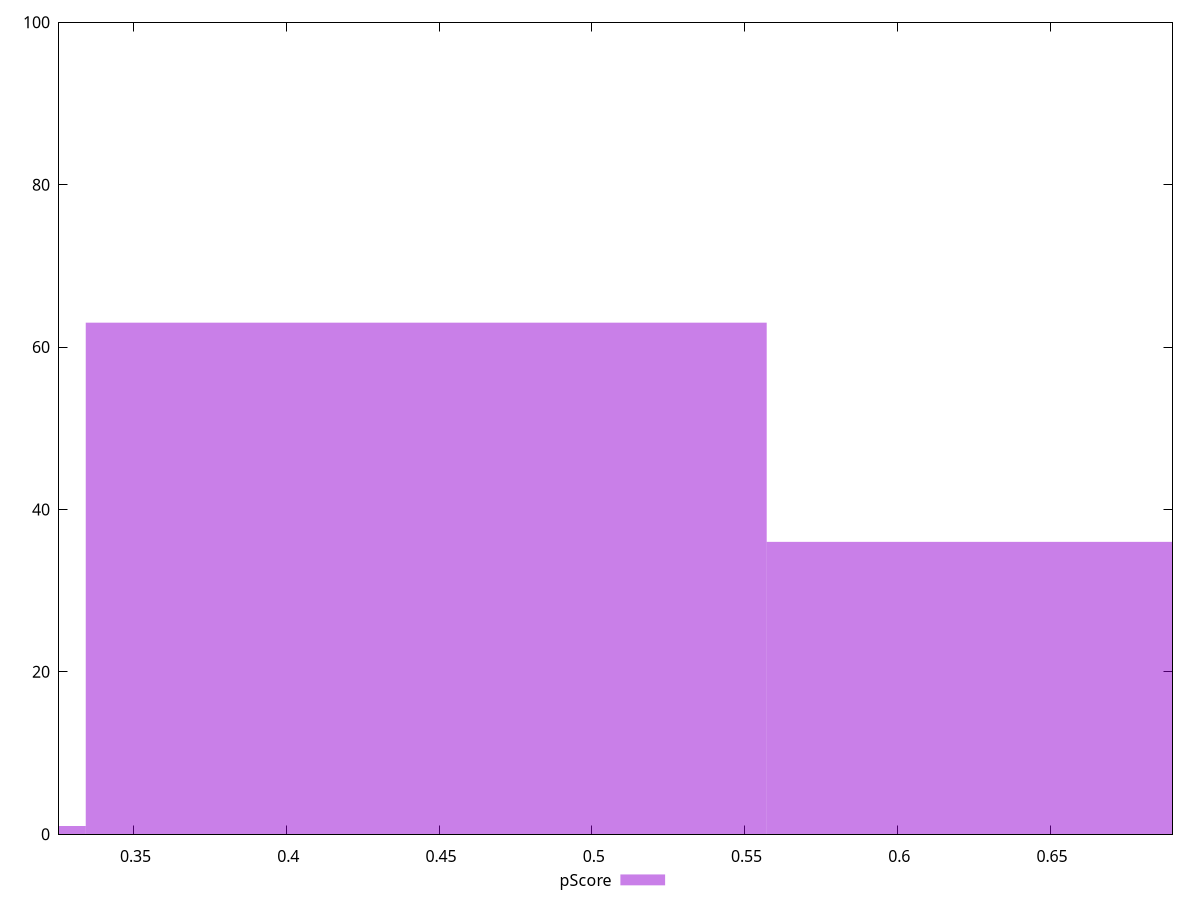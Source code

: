 reset

$pScore <<EOF
0.4458062958944246 63
0.6687094438416369 36
0.2229031479472123 1
EOF

set key outside below
set boxwidth 0.2229031479472123
set xrange [0.32560059040686484:0.6900912776158038]
set yrange [0:100]
set trange [0:100]
set style fill transparent solid 0.5 noborder
set terminal svg size 640, 490 enhanced background rgb 'white'
set output "report_00018_2021-02-10T15-25-16.877Z/speed-index/samples/pages/pScore/histogram.svg"

plot $pScore title "pScore" with boxes

reset
